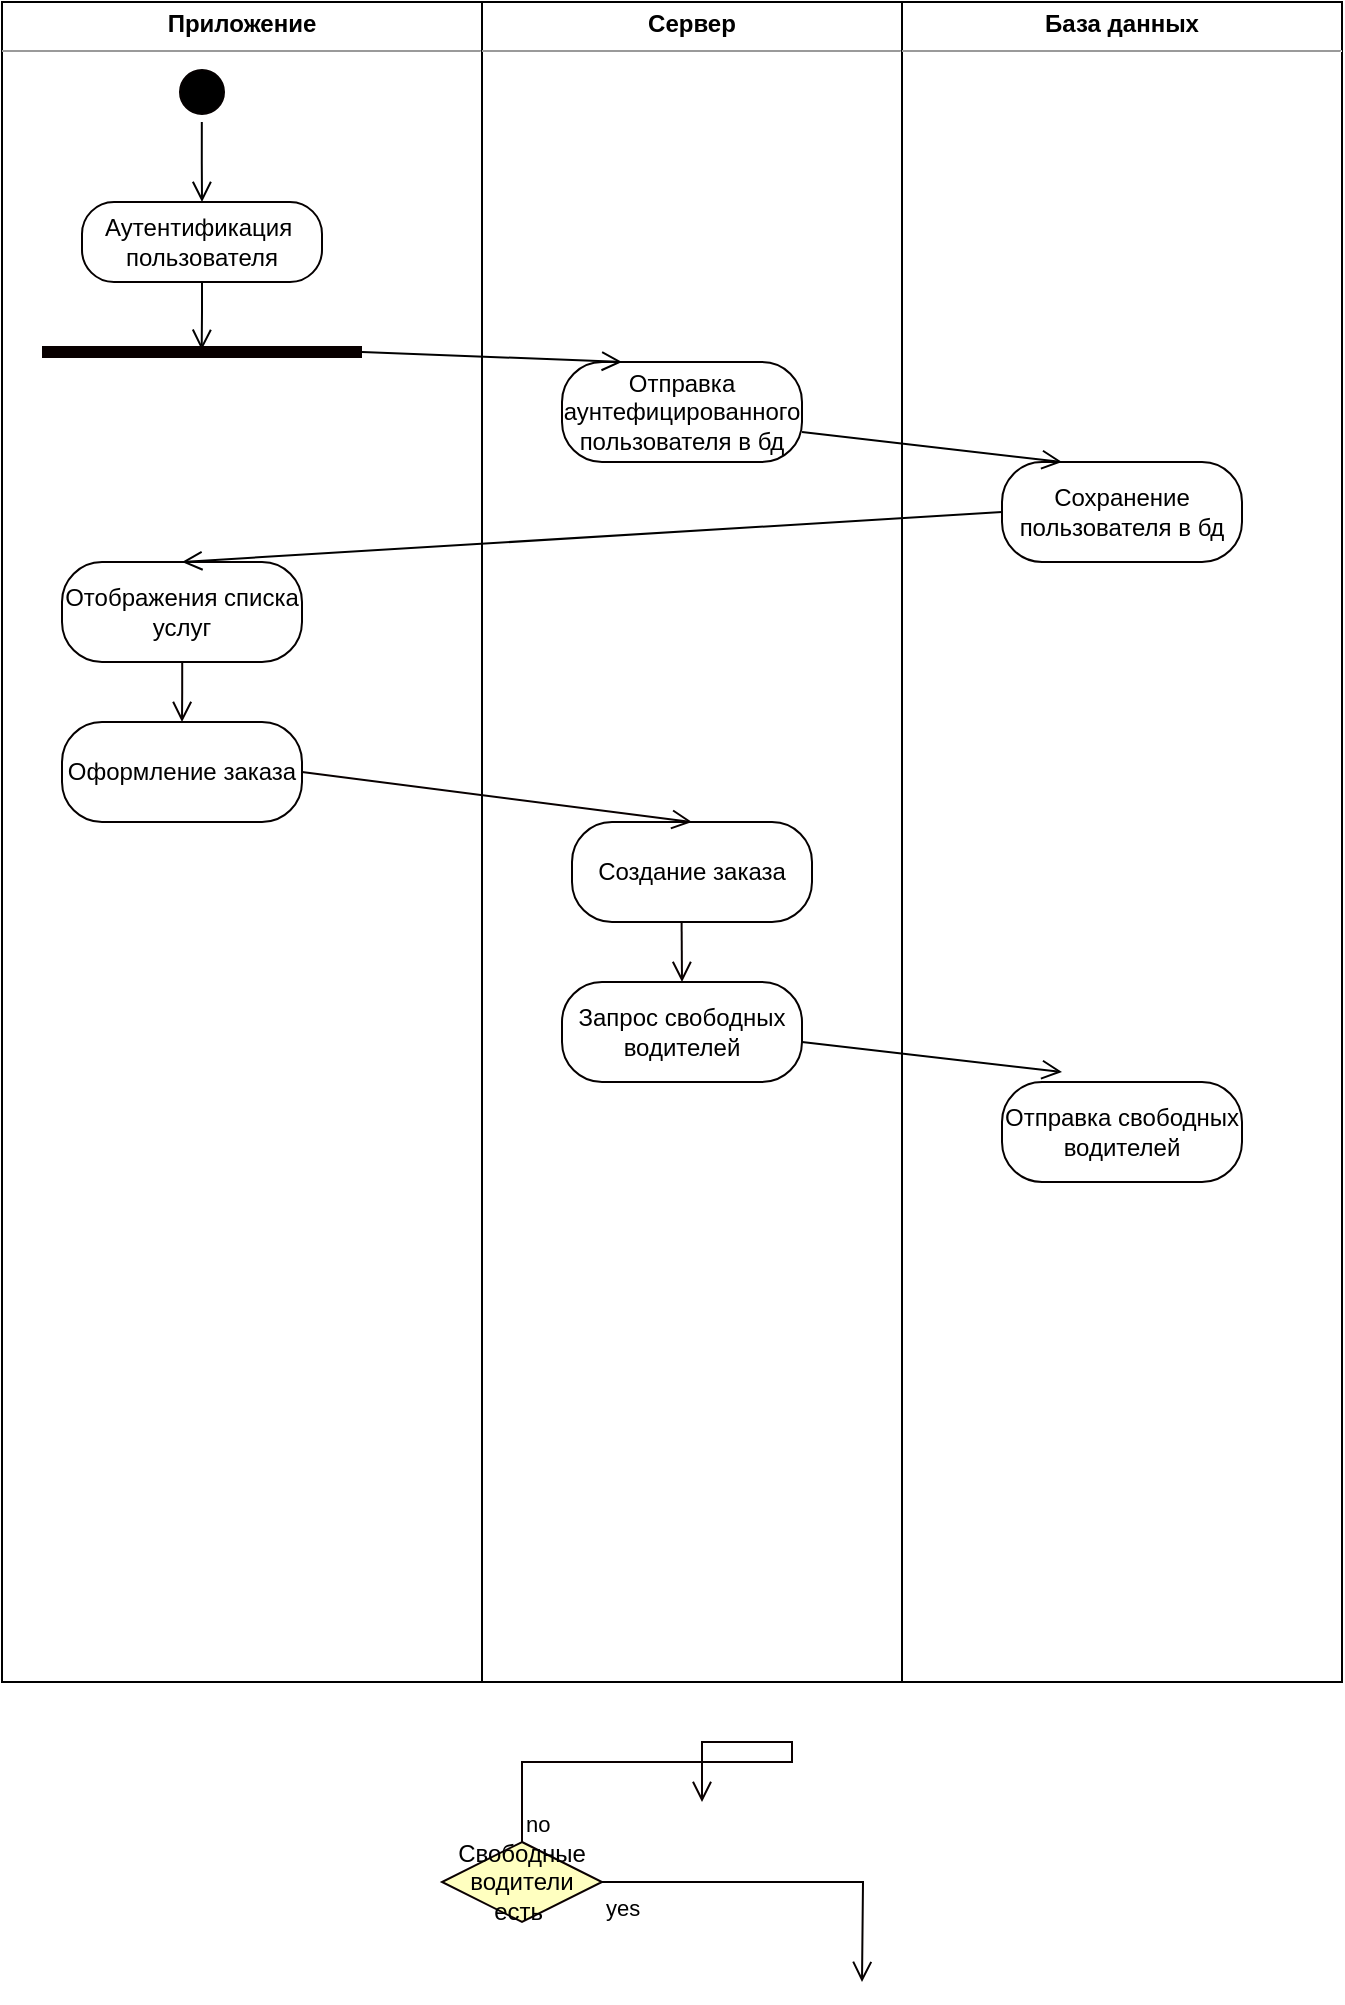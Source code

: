 <mxfile version="21.5.0" type="github">
  <diagram name="Page-1" id="2YBvvXClWsGukQMizWep">
    <mxGraphModel dx="2790" dy="1327" grid="1" gridSize="10" guides="1" tooltips="1" connect="1" arrows="1" fold="1" page="1" pageScale="1" pageWidth="850" pageHeight="1100" math="0" shadow="0">
      <root>
        <mxCell id="0" />
        <mxCell id="1" parent="0" />
        <mxCell id="hHtsJqwN4T3GH6VucC0o-9" value="&lt;p style=&quot;margin:0px;margin-top:4px;text-align:center;&quot;&gt;&lt;b&gt;Приложение&lt;/b&gt;&lt;/p&gt;&lt;hr size=&quot;1&quot;&gt;&lt;div style=&quot;height:2px;&quot;&gt;&lt;/div&gt;" style="verticalAlign=top;align=left;overflow=fill;fontSize=12;fontFamily=Helvetica;html=1;whiteSpace=wrap;" vertex="1" parent="1">
          <mxGeometry x="20" y="10" width="240" height="840" as="geometry" />
        </mxCell>
        <mxCell id="hHtsJqwN4T3GH6VucC0o-10" value="&lt;p style=&quot;margin:0px;margin-top:4px;text-align:center;&quot;&gt;&lt;b&gt;Сервер&lt;/b&gt;&lt;/p&gt;&lt;hr size=&quot;1&quot;&gt;&lt;div style=&quot;height:2px;&quot;&gt;&lt;/div&gt;" style="verticalAlign=top;align=left;overflow=fill;fontSize=12;fontFamily=Helvetica;html=1;whiteSpace=wrap;" vertex="1" parent="1">
          <mxGeometry x="260" y="10" width="210" height="840" as="geometry" />
        </mxCell>
        <mxCell id="hHtsJqwN4T3GH6VucC0o-11" value="&lt;p style=&quot;margin:0px;margin-top:4px;text-align:center;&quot;&gt;&lt;b&gt;База данных&lt;/b&gt;&lt;/p&gt;&lt;hr size=&quot;1&quot;&gt;&lt;div style=&quot;height:2px;&quot;&gt;&lt;/div&gt;" style="verticalAlign=top;align=left;overflow=fill;fontSize=12;fontFamily=Helvetica;html=1;whiteSpace=wrap;" vertex="1" parent="1">
          <mxGeometry x="470" y="10" width="220" height="840" as="geometry" />
        </mxCell>
        <mxCell id="hHtsJqwN4T3GH6VucC0o-12" value="" style="ellipse;html=1;shape=startState;fillColor=#000000;strokeColor=#050000;" vertex="1" parent="1">
          <mxGeometry x="105" y="40" width="30" height="30" as="geometry" />
        </mxCell>
        <mxCell id="hHtsJqwN4T3GH6VucC0o-13" value="" style="edgeStyle=orthogonalEdgeStyle;html=1;verticalAlign=bottom;endArrow=open;endSize=8;strokeColor=#000000;rounded=0;entryX=0.5;entryY=0;entryDx=0;entryDy=0;" edge="1" parent="1" target="hHtsJqwN4T3GH6VucC0o-17">
          <mxGeometry relative="1" as="geometry">
            <mxPoint x="119.86" y="120" as="targetPoint" />
            <mxPoint x="119.91" y="70.0" as="sourcePoint" />
            <Array as="points">
              <mxPoint x="120" y="91" />
              <mxPoint x="120" y="91" />
            </Array>
          </mxGeometry>
        </mxCell>
        <mxCell id="hHtsJqwN4T3GH6VucC0o-17" value="Аутентификация&amp;nbsp;&lt;br&gt;пользователя" style="rounded=1;whiteSpace=wrap;html=1;arcSize=40;fontColor=#000000;fillColor=#FFFFFF;strokeColor=#050000;" vertex="1" parent="1">
          <mxGeometry x="60" y="110" width="120" height="40" as="geometry" />
        </mxCell>
        <mxCell id="hHtsJqwN4T3GH6VucC0o-18" value="" style="edgeStyle=orthogonalEdgeStyle;html=1;verticalAlign=bottom;endArrow=open;endSize=8;strokeColor=#000000;rounded=0;entryX=0.499;entryY=0.392;entryDx=0;entryDy=0;entryPerimeter=0;" edge="1" source="hHtsJqwN4T3GH6VucC0o-17" parent="1" target="hHtsJqwN4T3GH6VucC0o-19">
          <mxGeometry relative="1" as="geometry">
            <mxPoint x="120" y="180" as="targetPoint" />
          </mxGeometry>
        </mxCell>
        <mxCell id="hHtsJqwN4T3GH6VucC0o-19" value="" style="shape=line;html=1;strokeWidth=6;strokeColor=#080000;" vertex="1" parent="1">
          <mxGeometry x="40" y="180" width="160" height="10" as="geometry" />
        </mxCell>
        <mxCell id="hHtsJqwN4T3GH6VucC0o-22" value="Отправка аунтефицированного пользователя в бд" style="rounded=1;whiteSpace=wrap;html=1;arcSize=40;fontColor=#000000;fillColor=#FFFFFF;strokeColor=#050000;" vertex="1" parent="1">
          <mxGeometry x="300" y="190" width="120" height="50" as="geometry" />
        </mxCell>
        <mxCell id="hHtsJqwN4T3GH6VucC0o-23" value="" style="html=1;verticalAlign=bottom;endArrow=open;endSize=8;strokeColor=#000000;rounded=0;entryX=0.25;entryY=0;entryDx=0;entryDy=0;exitX=1;exitY=0.5;exitDx=0;exitDy=0;exitPerimeter=0;" edge="1" parent="1" source="hHtsJqwN4T3GH6VucC0o-19" target="hHtsJqwN4T3GH6VucC0o-22">
          <mxGeometry relative="1" as="geometry">
            <mxPoint x="130" y="194" as="targetPoint" />
            <mxPoint x="130" y="160" as="sourcePoint" />
          </mxGeometry>
        </mxCell>
        <mxCell id="hHtsJqwN4T3GH6VucC0o-25" value="Оформление заказа" style="rounded=1;whiteSpace=wrap;html=1;arcSize=40;fontColor=#000000;fillColor=#FFFFFF;strokeColor=#050000;" vertex="1" parent="1">
          <mxGeometry x="50" y="370" width="120" height="50" as="geometry" />
        </mxCell>
        <mxCell id="hHtsJqwN4T3GH6VucC0o-26" value="Сохранение пользователя в бд" style="rounded=1;whiteSpace=wrap;html=1;arcSize=40;fontColor=#000000;fillColor=#FFFFFF;strokeColor=#050000;" vertex="1" parent="1">
          <mxGeometry x="520" y="240" width="120" height="50" as="geometry" />
        </mxCell>
        <mxCell id="hHtsJqwN4T3GH6VucC0o-27" value="" style="edgeStyle=orthogonalEdgeStyle;html=1;verticalAlign=bottom;endArrow=open;endSize=8;strokeColor=#080000;rounded=0;exitX=0.501;exitY=0.743;exitDx=0;exitDy=0;exitPerimeter=0;entryX=0.5;entryY=0;entryDx=0;entryDy=0;" edge="1" parent="1" source="hHtsJqwN4T3GH6VucC0o-24" target="hHtsJqwN4T3GH6VucC0o-25">
          <mxGeometry relative="1" as="geometry">
            <mxPoint x="119.77" y="303" as="targetPoint" />
            <mxPoint x="119.77" y="270" as="sourcePoint" />
            <Array as="points" />
          </mxGeometry>
        </mxCell>
        <mxCell id="hHtsJqwN4T3GH6VucC0o-28" value="Создание заказа" style="rounded=1;whiteSpace=wrap;html=1;arcSize=40;fontColor=#000000;fillColor=#FFFFFF;strokeColor=#050000;" vertex="1" parent="1">
          <mxGeometry x="305" y="420" width="120" height="50" as="geometry" />
        </mxCell>
        <mxCell id="hHtsJqwN4T3GH6VucC0o-30" value="" style="html=1;verticalAlign=bottom;endArrow=open;endSize=8;strokeColor=#080000;rounded=0;exitX=1;exitY=0.5;exitDx=0;exitDy=0;entryX=0.5;entryY=0;entryDx=0;entryDy=0;" edge="1" parent="1" source="hHtsJqwN4T3GH6VucC0o-25" target="hHtsJqwN4T3GH6VucC0o-28">
          <mxGeometry relative="1" as="geometry">
            <mxPoint x="130" y="320" as="targetPoint" />
            <mxPoint x="129.77" y="280" as="sourcePoint" />
          </mxGeometry>
        </mxCell>
        <mxCell id="hHtsJqwN4T3GH6VucC0o-31" value="" style="html=1;verticalAlign=bottom;endArrow=open;endSize=8;strokeColor=#000000;rounded=0;entryX=0.25;entryY=0;entryDx=0;entryDy=0;exitX=1;exitY=0.5;exitDx=0;exitDy=0;exitPerimeter=0;" edge="1" parent="1">
          <mxGeometry relative="1" as="geometry">
            <mxPoint x="550" y="240" as="targetPoint" />
            <mxPoint x="420" y="225" as="sourcePoint" />
          </mxGeometry>
        </mxCell>
        <mxCell id="hHtsJqwN4T3GH6VucC0o-24" value="Отображения списка услуг" style="rounded=1;whiteSpace=wrap;html=1;arcSize=40;fontColor=#000000;fillColor=#FFFFFF;strokeColor=#050000;" vertex="1" parent="1">
          <mxGeometry x="50" y="290" width="120" height="50" as="geometry" />
        </mxCell>
        <mxCell id="hHtsJqwN4T3GH6VucC0o-38" value="" style="html=1;verticalAlign=bottom;endArrow=open;endSize=8;strokeColor=#000000;rounded=0;entryX=0.5;entryY=0;entryDx=0;entryDy=0;exitX=0;exitY=0.5;exitDx=0;exitDy=0;" edge="1" parent="1" source="hHtsJqwN4T3GH6VucC0o-26" target="hHtsJqwN4T3GH6VucC0o-24">
          <mxGeometry relative="1" as="geometry">
            <mxPoint x="123.52" y="312.14" as="targetPoint" />
            <mxPoint x="430" y="235" as="sourcePoint" />
          </mxGeometry>
        </mxCell>
        <mxCell id="hHtsJqwN4T3GH6VucC0o-43" value="Свободные водители есть&amp;nbsp;" style="rhombus;whiteSpace=wrap;html=1;fontColor=#000000;fillColor=#ffffc0;strokeColor=#0A0000;" vertex="1" parent="1">
          <mxGeometry x="240" y="930" width="80" height="40" as="geometry" />
        </mxCell>
        <mxCell id="hHtsJqwN4T3GH6VucC0o-44" value="no" style="edgeStyle=orthogonalEdgeStyle;html=1;align=left;verticalAlign=bottom;endArrow=open;endSize=8;strokeColor=#0A0000;rounded=0;" edge="1" source="hHtsJqwN4T3GH6VucC0o-43" parent="1">
          <mxGeometry x="-1" relative="1" as="geometry">
            <mxPoint x="370" y="910" as="targetPoint" />
            <Array as="points">
              <mxPoint x="280" y="890" />
              <mxPoint x="415" y="890" />
              <mxPoint x="415" y="880" />
              <mxPoint x="370" y="880" />
            </Array>
          </mxGeometry>
        </mxCell>
        <mxCell id="hHtsJqwN4T3GH6VucC0o-45" value="yes" style="edgeStyle=orthogonalEdgeStyle;html=1;align=left;verticalAlign=top;endArrow=open;endSize=8;strokeColor=#050000;rounded=0;" edge="1" source="hHtsJqwN4T3GH6VucC0o-43" parent="1">
          <mxGeometry x="-1" relative="1" as="geometry">
            <mxPoint x="450" y="1000" as="targetPoint" />
          </mxGeometry>
        </mxCell>
        <mxCell id="hHtsJqwN4T3GH6VucC0o-47" value="Запрос свободных водителей" style="rounded=1;whiteSpace=wrap;html=1;arcSize=40;fontColor=#000000;fillColor=#FFFFFF;strokeColor=#050000;" vertex="1" parent="1">
          <mxGeometry x="300" y="500" width="120" height="50" as="geometry" />
        </mxCell>
        <mxCell id="hHtsJqwN4T3GH6VucC0o-49" value="" style="html=1;verticalAlign=bottom;endArrow=open;endSize=8;strokeColor=#080000;rounded=0;exitX=0.501;exitY=0.743;exitDx=0;exitDy=0;exitPerimeter=0;entryX=0.5;entryY=0;entryDx=0;entryDy=0;" edge="1" parent="1" target="hHtsJqwN4T3GH6VucC0o-47">
          <mxGeometry relative="1" as="geometry">
            <mxPoint x="359.8" y="513" as="targetPoint" />
            <mxPoint x="359.8" y="470" as="sourcePoint" />
          </mxGeometry>
        </mxCell>
        <mxCell id="hHtsJqwN4T3GH6VucC0o-52" value="Отправка свободных водителей" style="rounded=1;whiteSpace=wrap;html=1;arcSize=40;fontColor=#000000;fillColor=#FFFFFF;strokeColor=#050000;" vertex="1" parent="1">
          <mxGeometry x="520" y="550" width="120" height="50" as="geometry" />
        </mxCell>
        <mxCell id="hHtsJqwN4T3GH6VucC0o-53" value="" style="html=1;verticalAlign=bottom;endArrow=open;endSize=8;strokeColor=#000000;rounded=0;entryX=0.25;entryY=0;entryDx=0;entryDy=0;exitX=1;exitY=0.5;exitDx=0;exitDy=0;exitPerimeter=0;" edge="1" parent="1">
          <mxGeometry relative="1" as="geometry">
            <mxPoint x="550" y="545" as="targetPoint" />
            <mxPoint x="420" y="530" as="sourcePoint" />
          </mxGeometry>
        </mxCell>
      </root>
    </mxGraphModel>
  </diagram>
</mxfile>
